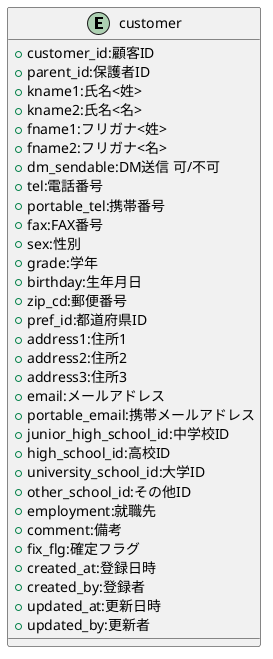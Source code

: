 @startuml

entity "customer"{
    + customer_id:顧客ID
    + parent_id:保護者ID
    + kname1:氏名<姓>
    + kname2:氏名<名>
    + fname1:フリガナ<姓>
    + fname2:フリガナ<名>
    + dm_sendable:DM送信 可/不可
    + tel:電話番号
    + portable_tel:携帯番号
    + fax:FAX番号
    + sex:性別
    + grade:学年
    + birthday:生年月日
    + zip_cd:郵便番号
    + pref_id:都道府県ID
    + address1:住所1
    + address2:住所2
    + address3:住所3
    + email:メールアドレス
    + portable_email:携帯メールアドレス
    + junior_high_school_id:中学校ID
    + high_school_id:高校ID
    + university_school_id:大学ID
    + other_school_id:その他ID
    + employment:就職先
    + comment:備考
    + fix_flg:確定フラグ
    + created_at:登録日時
    + created_by:登録者
    + updated_at:更新日時
    + updated_by:更新者
}

@enduml